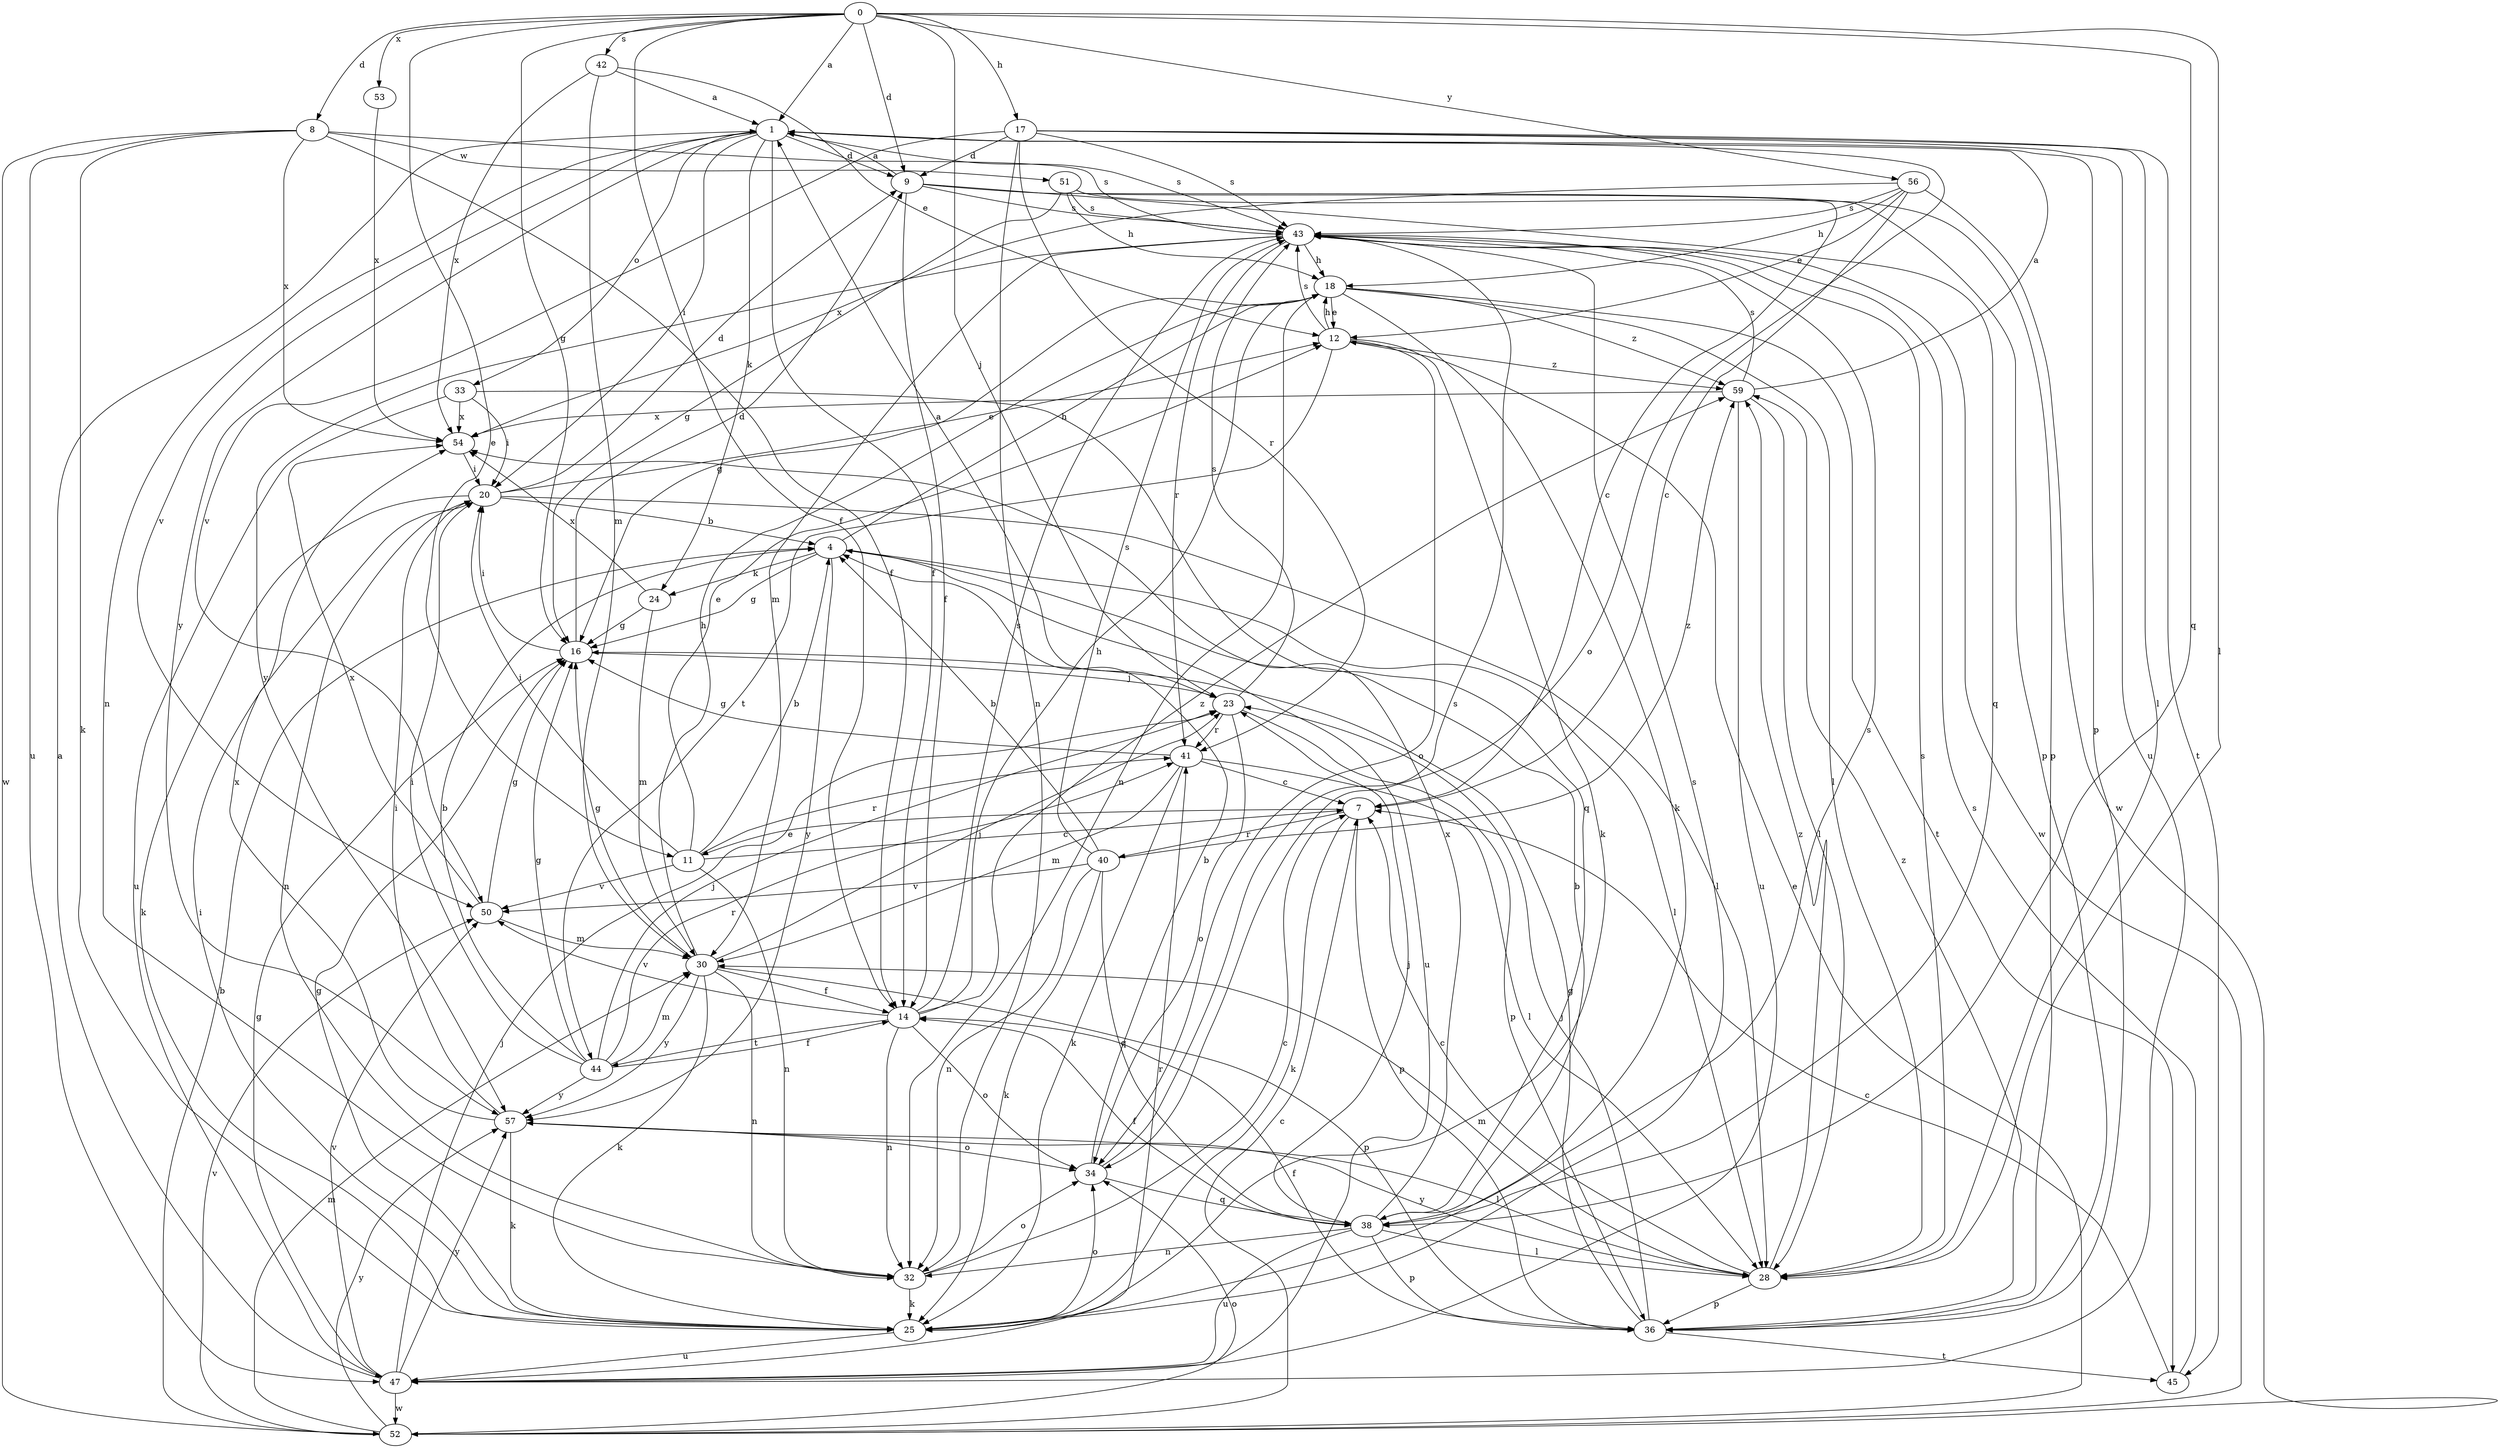 strict digraph  {
0;
1;
4;
7;
8;
9;
11;
12;
14;
16;
17;
18;
20;
23;
24;
25;
28;
30;
32;
33;
34;
36;
38;
40;
41;
42;
43;
44;
45;
47;
50;
51;
52;
53;
54;
56;
57;
59;
0 -> 1  [label=a];
0 -> 8  [label=d];
0 -> 9  [label=d];
0 -> 11  [label=e];
0 -> 14  [label=f];
0 -> 16  [label=g];
0 -> 17  [label=h];
0 -> 23  [label=j];
0 -> 28  [label=l];
0 -> 38  [label=q];
0 -> 42  [label=s];
0 -> 53  [label=x];
0 -> 56  [label=y];
1 -> 9  [label=d];
1 -> 14  [label=f];
1 -> 20  [label=i];
1 -> 24  [label=k];
1 -> 32  [label=n];
1 -> 33  [label=o];
1 -> 34  [label=o];
1 -> 36  [label=p];
1 -> 43  [label=s];
1 -> 50  [label=v];
1 -> 57  [label=y];
4 -> 16  [label=g];
4 -> 18  [label=h];
4 -> 24  [label=k];
4 -> 28  [label=l];
4 -> 47  [label=u];
4 -> 57  [label=y];
7 -> 11  [label=e];
7 -> 25  [label=k];
7 -> 36  [label=p];
7 -> 40  [label=r];
8 -> 14  [label=f];
8 -> 25  [label=k];
8 -> 43  [label=s];
8 -> 47  [label=u];
8 -> 51  [label=w];
8 -> 52  [label=w];
8 -> 54  [label=x];
9 -> 1  [label=a];
9 -> 14  [label=f];
9 -> 36  [label=p];
9 -> 38  [label=q];
9 -> 43  [label=s];
11 -> 4  [label=b];
11 -> 7  [label=c];
11 -> 12  [label=e];
11 -> 20  [label=i];
11 -> 32  [label=n];
11 -> 41  [label=r];
11 -> 50  [label=v];
12 -> 18  [label=h];
12 -> 25  [label=k];
12 -> 34  [label=o];
12 -> 43  [label=s];
12 -> 44  [label=t];
12 -> 59  [label=z];
14 -> 18  [label=h];
14 -> 32  [label=n];
14 -> 34  [label=o];
14 -> 43  [label=s];
14 -> 44  [label=t];
14 -> 50  [label=v];
14 -> 59  [label=z];
16 -> 9  [label=d];
16 -> 20  [label=i];
16 -> 23  [label=j];
17 -> 9  [label=d];
17 -> 28  [label=l];
17 -> 32  [label=n];
17 -> 41  [label=r];
17 -> 43  [label=s];
17 -> 45  [label=t];
17 -> 47  [label=u];
17 -> 50  [label=v];
18 -> 12  [label=e];
18 -> 16  [label=g];
18 -> 25  [label=k];
18 -> 28  [label=l];
18 -> 32  [label=n];
18 -> 45  [label=t];
18 -> 59  [label=z];
20 -> 4  [label=b];
20 -> 9  [label=d];
20 -> 12  [label=e];
20 -> 25  [label=k];
20 -> 28  [label=l];
20 -> 32  [label=n];
23 -> 1  [label=a];
23 -> 34  [label=o];
23 -> 36  [label=p];
23 -> 41  [label=r];
23 -> 43  [label=s];
24 -> 16  [label=g];
24 -> 30  [label=m];
24 -> 54  [label=x];
25 -> 16  [label=g];
25 -> 20  [label=i];
25 -> 34  [label=o];
25 -> 43  [label=s];
25 -> 47  [label=u];
28 -> 7  [label=c];
28 -> 30  [label=m];
28 -> 36  [label=p];
28 -> 43  [label=s];
28 -> 57  [label=y];
28 -> 59  [label=z];
30 -> 14  [label=f];
30 -> 16  [label=g];
30 -> 18  [label=h];
30 -> 23  [label=j];
30 -> 25  [label=k];
30 -> 32  [label=n];
30 -> 36  [label=p];
30 -> 57  [label=y];
32 -> 7  [label=c];
32 -> 25  [label=k];
32 -> 34  [label=o];
33 -> 20  [label=i];
33 -> 38  [label=q];
33 -> 47  [label=u];
33 -> 54  [label=x];
34 -> 4  [label=b];
34 -> 38  [label=q];
34 -> 43  [label=s];
36 -> 14  [label=f];
36 -> 16  [label=g];
36 -> 23  [label=j];
36 -> 45  [label=t];
36 -> 59  [label=z];
38 -> 4  [label=b];
38 -> 14  [label=f];
38 -> 23  [label=j];
38 -> 28  [label=l];
38 -> 32  [label=n];
38 -> 36  [label=p];
38 -> 43  [label=s];
38 -> 47  [label=u];
38 -> 54  [label=x];
40 -> 4  [label=b];
40 -> 25  [label=k];
40 -> 32  [label=n];
40 -> 38  [label=q];
40 -> 43  [label=s];
40 -> 50  [label=v];
40 -> 59  [label=z];
41 -> 7  [label=c];
41 -> 16  [label=g];
41 -> 25  [label=k];
41 -> 28  [label=l];
41 -> 30  [label=m];
42 -> 1  [label=a];
42 -> 12  [label=e];
42 -> 30  [label=m];
42 -> 54  [label=x];
43 -> 18  [label=h];
43 -> 30  [label=m];
43 -> 41  [label=r];
43 -> 52  [label=w];
43 -> 57  [label=y];
44 -> 4  [label=b];
44 -> 14  [label=f];
44 -> 16  [label=g];
44 -> 20  [label=i];
44 -> 23  [label=j];
44 -> 30  [label=m];
44 -> 41  [label=r];
44 -> 57  [label=y];
45 -> 7  [label=c];
45 -> 43  [label=s];
47 -> 1  [label=a];
47 -> 16  [label=g];
47 -> 23  [label=j];
47 -> 41  [label=r];
47 -> 50  [label=v];
47 -> 52  [label=w];
47 -> 57  [label=y];
50 -> 16  [label=g];
50 -> 30  [label=m];
50 -> 54  [label=x];
51 -> 7  [label=c];
51 -> 16  [label=g];
51 -> 18  [label=h];
51 -> 36  [label=p];
51 -> 43  [label=s];
52 -> 4  [label=b];
52 -> 7  [label=c];
52 -> 12  [label=e];
52 -> 30  [label=m];
52 -> 34  [label=o];
52 -> 50  [label=v];
52 -> 57  [label=y];
53 -> 54  [label=x];
54 -> 20  [label=i];
56 -> 7  [label=c];
56 -> 12  [label=e];
56 -> 18  [label=h];
56 -> 43  [label=s];
56 -> 52  [label=w];
56 -> 54  [label=x];
57 -> 20  [label=i];
57 -> 25  [label=k];
57 -> 28  [label=l];
57 -> 34  [label=o];
57 -> 54  [label=x];
59 -> 1  [label=a];
59 -> 28  [label=l];
59 -> 43  [label=s];
59 -> 47  [label=u];
59 -> 54  [label=x];
}
